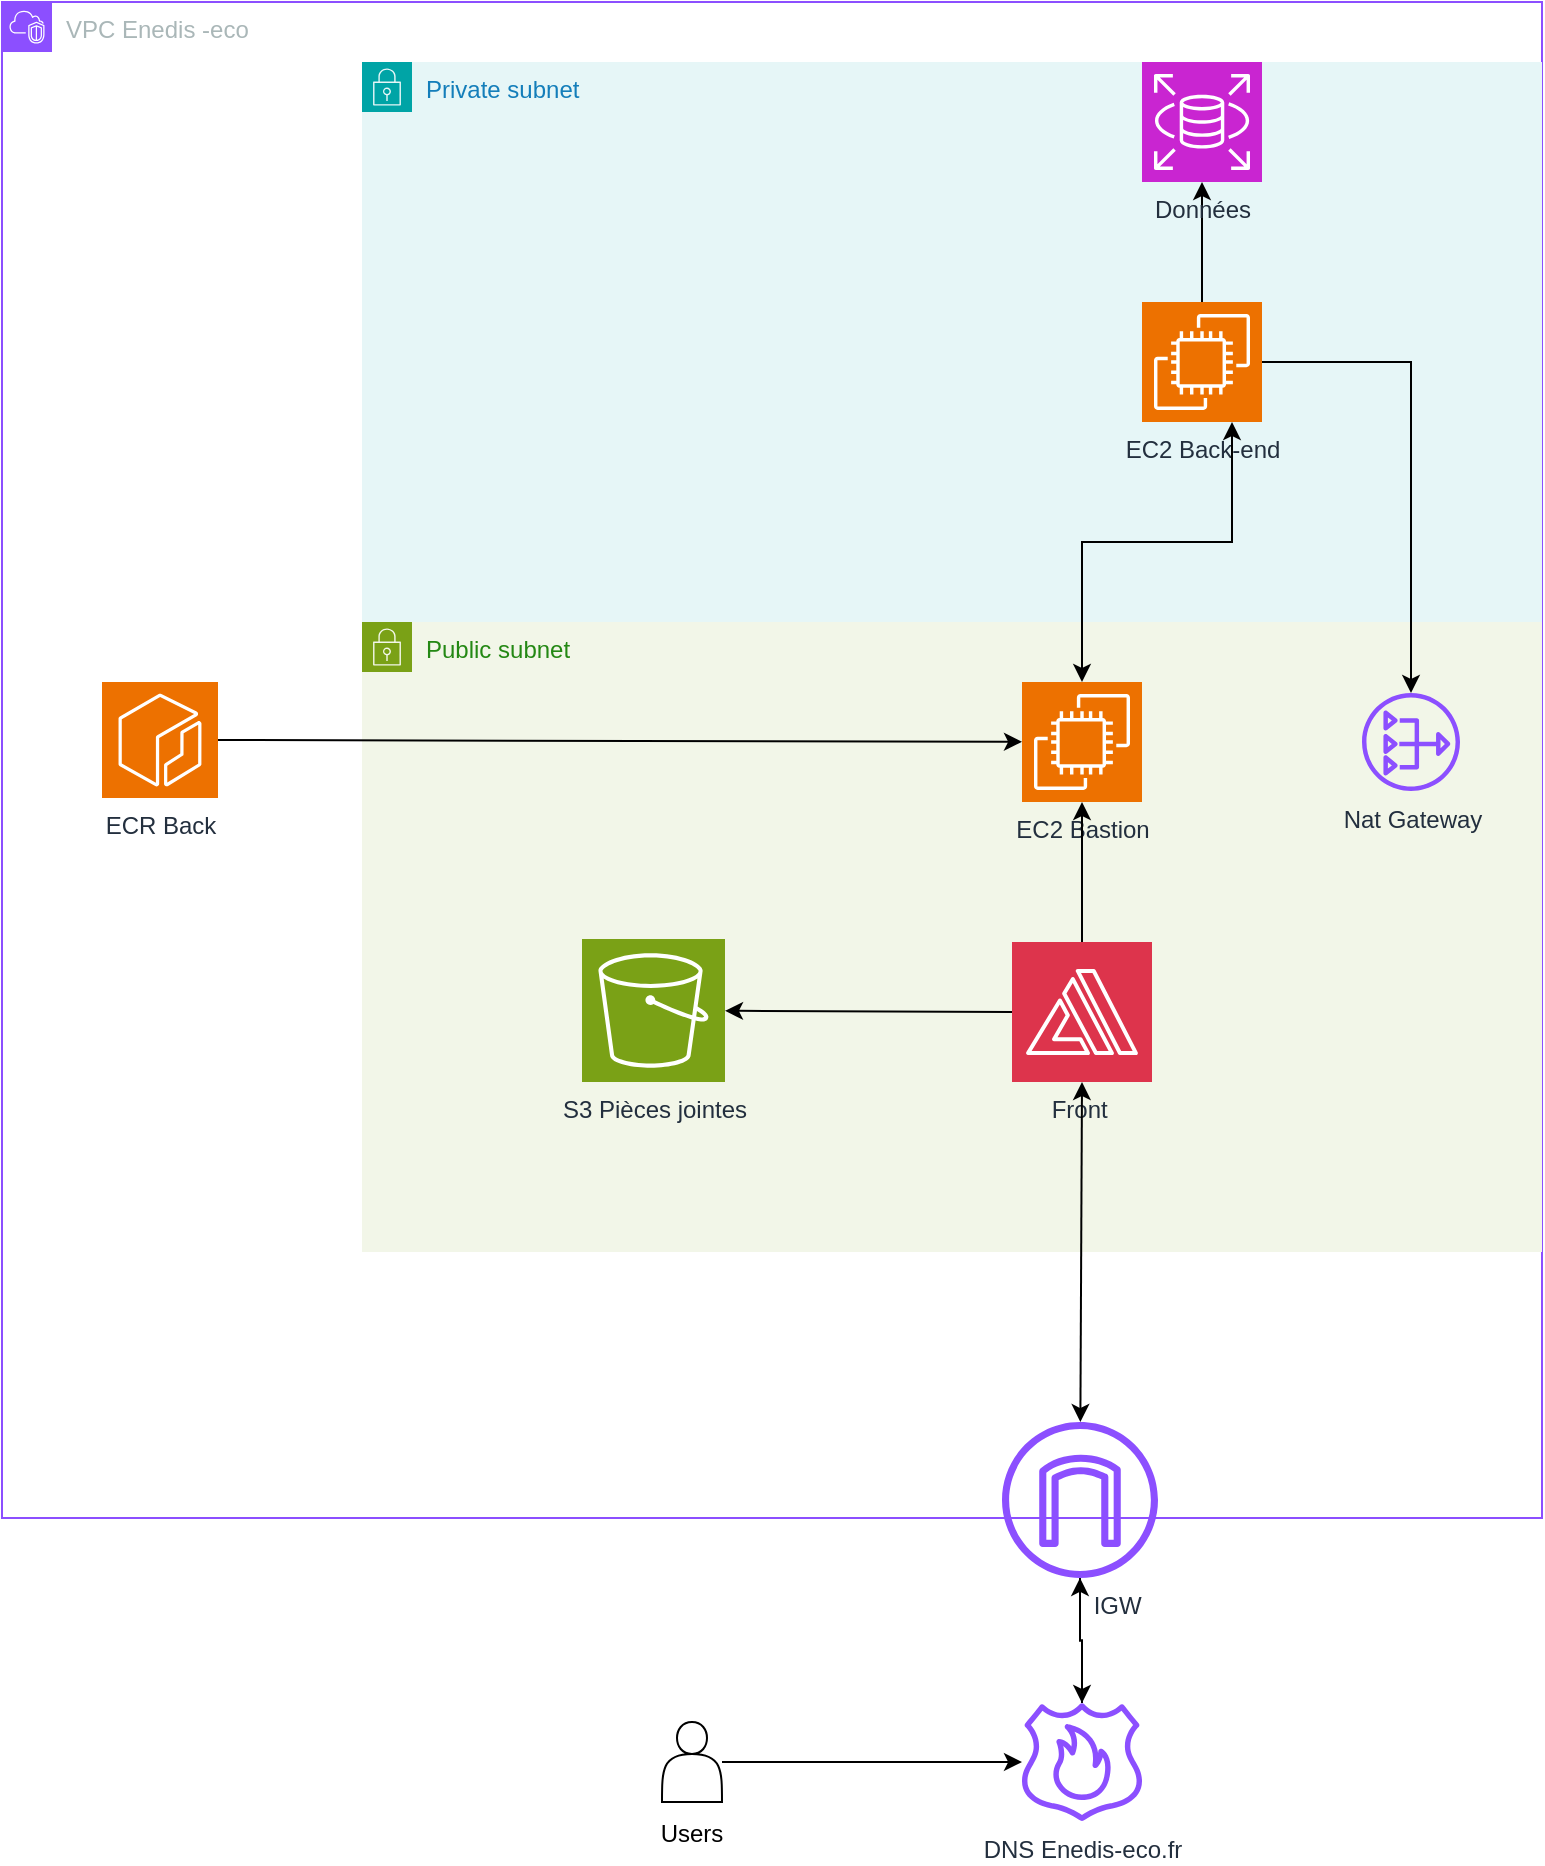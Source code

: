 <mxfile version="23.1.2" type="github">
  <diagram name="Page-1" id="UAjVmTnlj2uXrMLPeRVk">
    <mxGraphModel dx="932" dy="1299" grid="1" gridSize="10" guides="1" tooltips="1" connect="1" arrows="1" fold="1" page="1" pageScale="1" pageWidth="827" pageHeight="1169" math="0" shadow="0">
      <root>
        <mxCell id="0" />
        <mxCell id="1" parent="0" />
        <mxCell id="N-OTAbQb7IdHJ-ApCSyE-1" value="VPC Enedis -eco" style="points=[[0,0],[0.25,0],[0.5,0],[0.75,0],[1,0],[1,0.25],[1,0.5],[1,0.75],[1,1],[0.75,1],[0.5,1],[0.25,1],[0,1],[0,0.75],[0,0.5],[0,0.25]];outlineConnect=0;gradientColor=none;html=1;whiteSpace=wrap;fontSize=12;fontStyle=0;container=1;pointerEvents=0;collapsible=0;recursiveResize=0;shape=mxgraph.aws4.group;grIcon=mxgraph.aws4.group_vpc2;strokeColor=#8C4FFF;fillColor=none;verticalAlign=top;align=left;spacingLeft=30;fontColor=#AAB7B8;dashed=0;rotation=0;" vertex="1" parent="1">
          <mxGeometry x="20" y="210" width="770" height="758" as="geometry" />
        </mxCell>
        <mxCell id="N-OTAbQb7IdHJ-ApCSyE-2" value="Public subnet" style="points=[[0,0],[0.25,0],[0.5,0],[0.75,0],[1,0],[1,0.25],[1,0.5],[1,0.75],[1,1],[0.75,1],[0.5,1],[0.25,1],[0,1],[0,0.75],[0,0.5],[0,0.25]];outlineConnect=0;gradientColor=none;html=1;whiteSpace=wrap;fontSize=12;fontStyle=0;container=1;pointerEvents=0;collapsible=0;recursiveResize=0;shape=mxgraph.aws4.group;grIcon=mxgraph.aws4.group_security_group;grStroke=0;strokeColor=#7AA116;fillColor=#F2F6E8;verticalAlign=top;align=left;spacingLeft=30;fontColor=#248814;dashed=0;" vertex="1" parent="N-OTAbQb7IdHJ-ApCSyE-1">
          <mxGeometry x="180" y="310" width="590" height="315" as="geometry" />
        </mxCell>
        <mxCell id="N-OTAbQb7IdHJ-ApCSyE-4" value="EC2 Bastion" style="sketch=0;points=[[0,0,0],[0.25,0,0],[0.5,0,0],[0.75,0,0],[1,0,0],[0,1,0],[0.25,1,0],[0.5,1,0],[0.75,1,0],[1,1,0],[0,0.25,0],[0,0.5,0],[0,0.75,0],[1,0.25,0],[1,0.5,0],[1,0.75,0]];outlineConnect=0;fontColor=#232F3E;fillColor=#ED7100;strokeColor=#ffffff;dashed=0;verticalLabelPosition=bottom;verticalAlign=top;align=center;html=1;fontSize=12;fontStyle=0;aspect=fixed;shape=mxgraph.aws4.resourceIcon;resIcon=mxgraph.aws4.ec2;" vertex="1" parent="N-OTAbQb7IdHJ-ApCSyE-2">
          <mxGeometry x="330" y="30" width="60" height="60" as="geometry" />
        </mxCell>
        <mxCell id="N-OTAbQb7IdHJ-ApCSyE-12" value="S3 Pièces jointes" style="sketch=0;points=[[0,0,0],[0.25,0,0],[0.5,0,0],[0.75,0,0],[1,0,0],[0,1,0],[0.25,1,0],[0.5,1,0],[0.75,1,0],[1,1,0],[0,0.25,0],[0,0.5,0],[0,0.75,0],[1,0.25,0],[1,0.5,0],[1,0.75,0]];outlineConnect=0;fontColor=#232F3E;fillColor=#7AA116;strokeColor=#ffffff;dashed=0;verticalLabelPosition=bottom;verticalAlign=top;align=center;html=1;fontSize=12;fontStyle=0;aspect=fixed;shape=mxgraph.aws4.resourceIcon;resIcon=mxgraph.aws4.s3;" vertex="1" parent="N-OTAbQb7IdHJ-ApCSyE-2">
          <mxGeometry x="110" y="158.5" width="71.5" height="71.5" as="geometry" />
        </mxCell>
        <mxCell id="N-OTAbQb7IdHJ-ApCSyE-16" value="" style="edgeStyle=orthogonalEdgeStyle;rounded=0;orthogonalLoop=1;jettySize=auto;html=1;" edge="1" parent="N-OTAbQb7IdHJ-ApCSyE-2" source="N-OTAbQb7IdHJ-ApCSyE-14" target="N-OTAbQb7IdHJ-ApCSyE-4">
          <mxGeometry relative="1" as="geometry" />
        </mxCell>
        <mxCell id="N-OTAbQb7IdHJ-ApCSyE-14" value="Front&amp;nbsp;" style="sketch=0;points=[[0,0,0],[0.25,0,0],[0.5,0,0],[0.75,0,0],[1,0,0],[0,1,0],[0.25,1,0],[0.5,1,0],[0.75,1,0],[1,1,0],[0,0.25,0],[0,0.5,0],[0,0.75,0],[1,0.25,0],[1,0.5,0],[1,0.75,0]];outlineConnect=0;fontColor=#232F3E;fillColor=#DD344C;strokeColor=#ffffff;dashed=0;verticalLabelPosition=bottom;verticalAlign=top;align=center;html=1;fontSize=12;fontStyle=0;aspect=fixed;shape=mxgraph.aws4.resourceIcon;resIcon=mxgraph.aws4.amplify;" vertex="1" parent="N-OTAbQb7IdHJ-ApCSyE-2">
          <mxGeometry x="325" y="160" width="70" height="70" as="geometry" />
        </mxCell>
        <mxCell id="N-OTAbQb7IdHJ-ApCSyE-17" value="" style="endArrow=classic;html=1;rounded=0;exitX=0;exitY=0.5;exitDx=0;exitDy=0;exitPerimeter=0;" edge="1" parent="N-OTAbQb7IdHJ-ApCSyE-2" source="N-OTAbQb7IdHJ-ApCSyE-14" target="N-OTAbQb7IdHJ-ApCSyE-12">
          <mxGeometry width="50" height="50" relative="1" as="geometry">
            <mxPoint x="240" y="190" as="sourcePoint" />
            <mxPoint x="290" y="140" as="targetPoint" />
          </mxGeometry>
        </mxCell>
        <mxCell id="N-OTAbQb7IdHJ-ApCSyE-26" value="Nat Gateway&lt;br&gt;" style="sketch=0;outlineConnect=0;fontColor=#232F3E;gradientColor=none;fillColor=#8C4FFF;strokeColor=none;dashed=0;verticalLabelPosition=bottom;verticalAlign=top;align=center;html=1;fontSize=12;fontStyle=0;aspect=fixed;pointerEvents=1;shape=mxgraph.aws4.nat_gateway;" vertex="1" parent="N-OTAbQb7IdHJ-ApCSyE-2">
          <mxGeometry x="500" y="35.5" width="49" height="49" as="geometry" />
        </mxCell>
        <mxCell id="N-OTAbQb7IdHJ-ApCSyE-7" value="ECR Back" style="sketch=0;points=[[0,0,0],[0.25,0,0],[0.5,0,0],[0.75,0,0],[1,0,0],[0,1,0],[0.25,1,0],[0.5,1,0],[0.75,1,0],[1,1,0],[0,0.25,0],[0,0.5,0],[0,0.75,0],[1,0.25,0],[1,0.5,0],[1,0.75,0]];outlineConnect=0;fontColor=#232F3E;fillColor=#ED7100;strokeColor=#ffffff;dashed=0;verticalLabelPosition=bottom;verticalAlign=top;align=center;html=1;fontSize=12;fontStyle=0;aspect=fixed;shape=mxgraph.aws4.resourceIcon;resIcon=mxgraph.aws4.ecr;" vertex="1" parent="N-OTAbQb7IdHJ-ApCSyE-1">
          <mxGeometry x="50" y="340" width="58" height="58" as="geometry" />
        </mxCell>
        <mxCell id="N-OTAbQb7IdHJ-ApCSyE-10" value="" style="endArrow=classic;html=1;rounded=0;exitX=1;exitY=0.5;exitDx=0;exitDy=0;exitPerimeter=0;" edge="1" parent="N-OTAbQb7IdHJ-ApCSyE-1" source="N-OTAbQb7IdHJ-ApCSyE-7" target="N-OTAbQb7IdHJ-ApCSyE-4">
          <mxGeometry width="50" height="50" relative="1" as="geometry">
            <mxPoint x="200" y="425" as="sourcePoint" />
            <mxPoint x="250" y="375" as="targetPoint" />
          </mxGeometry>
        </mxCell>
        <mxCell id="N-OTAbQb7IdHJ-ApCSyE-11" value="&amp;nbsp; &amp;nbsp; &amp;nbsp; &amp;nbsp; &amp;nbsp; &amp;nbsp;IGW&lt;br&gt;&amp;nbsp;" style="sketch=0;outlineConnect=0;fontColor=#232F3E;gradientColor=none;fillColor=#8C4FFF;strokeColor=none;dashed=0;verticalLabelPosition=bottom;verticalAlign=top;align=center;html=1;fontSize=12;fontStyle=0;aspect=fixed;pointerEvents=1;shape=mxgraph.aws4.internet_gateway;" vertex="1" parent="N-OTAbQb7IdHJ-ApCSyE-1">
          <mxGeometry x="500" y="710" width="78" height="78" as="geometry" />
        </mxCell>
        <mxCell id="N-OTAbQb7IdHJ-ApCSyE-20" value="" style="endArrow=classic;startArrow=classic;html=1;rounded=0;entryX=0.5;entryY=1;entryDx=0;entryDy=0;entryPerimeter=0;" edge="1" parent="N-OTAbQb7IdHJ-ApCSyE-1" source="N-OTAbQb7IdHJ-ApCSyE-11" target="N-OTAbQb7IdHJ-ApCSyE-14">
          <mxGeometry width="50" height="50" relative="1" as="geometry">
            <mxPoint x="505" y="620" as="sourcePoint" />
            <mxPoint x="555" y="570" as="targetPoint" />
          </mxGeometry>
        </mxCell>
        <mxCell id="N-OTAbQb7IdHJ-ApCSyE-3" value="Private subnet" style="points=[[0,0],[0.25,0],[0.5,0],[0.75,0],[1,0],[1,0.25],[1,0.5],[1,0.75],[1,1],[0.75,1],[0.5,1],[0.25,1],[0,1],[0,0.75],[0,0.5],[0,0.25]];outlineConnect=0;gradientColor=none;html=1;whiteSpace=wrap;fontSize=12;fontStyle=0;container=1;pointerEvents=0;collapsible=0;recursiveResize=0;shape=mxgraph.aws4.group;grIcon=mxgraph.aws4.group_security_group;grStroke=0;strokeColor=#00A4A6;fillColor=#E6F6F7;verticalAlign=top;align=left;spacingLeft=30;fontColor=#147EBA;dashed=0;" vertex="1" parent="1">
          <mxGeometry x="200" y="240" width="590" height="280" as="geometry" />
        </mxCell>
        <mxCell id="N-OTAbQb7IdHJ-ApCSyE-18" value="" style="edgeStyle=orthogonalEdgeStyle;rounded=0;orthogonalLoop=1;jettySize=auto;html=1;" edge="1" parent="N-OTAbQb7IdHJ-ApCSyE-3" source="N-OTAbQb7IdHJ-ApCSyE-5" target="N-OTAbQb7IdHJ-ApCSyE-13">
          <mxGeometry relative="1" as="geometry" />
        </mxCell>
        <mxCell id="N-OTAbQb7IdHJ-ApCSyE-5" value="EC2 Back-end" style="sketch=0;points=[[0,0,0],[0.25,0,0],[0.5,0,0],[0.75,0,0],[1,0,0],[0,1,0],[0.25,1,0],[0.5,1,0],[0.75,1,0],[1,1,0],[0,0.25,0],[0,0.5,0],[0,0.75,0],[1,0.25,0],[1,0.5,0],[1,0.75,0]];outlineConnect=0;fontColor=#232F3E;fillColor=#ED7100;strokeColor=#ffffff;dashed=0;verticalLabelPosition=bottom;verticalAlign=top;align=center;html=1;fontSize=12;fontStyle=0;aspect=fixed;shape=mxgraph.aws4.resourceIcon;resIcon=mxgraph.aws4.ec2;" vertex="1" parent="N-OTAbQb7IdHJ-ApCSyE-3">
          <mxGeometry x="390" y="120" width="60" height="60" as="geometry" />
        </mxCell>
        <mxCell id="N-OTAbQb7IdHJ-ApCSyE-13" value="Données" style="sketch=0;points=[[0,0,0],[0.25,0,0],[0.5,0,0],[0.75,0,0],[1,0,0],[0,1,0],[0.25,1,0],[0.5,1,0],[0.75,1,0],[1,1,0],[0,0.25,0],[0,0.5,0],[0,0.75,0],[1,0.25,0],[1,0.5,0],[1,0.75,0]];outlineConnect=0;fontColor=#232F3E;fillColor=#C925D1;strokeColor=#ffffff;dashed=0;verticalLabelPosition=bottom;verticalAlign=top;align=center;html=1;fontSize=12;fontStyle=0;aspect=fixed;shape=mxgraph.aws4.resourceIcon;resIcon=mxgraph.aws4.rds;" vertex="1" parent="N-OTAbQb7IdHJ-ApCSyE-3">
          <mxGeometry x="390" width="60" height="60" as="geometry" />
        </mxCell>
        <mxCell id="N-OTAbQb7IdHJ-ApCSyE-8" value="" style="endArrow=classic;startArrow=classic;html=1;rounded=0;exitX=0.5;exitY=0;exitDx=0;exitDy=0;exitPerimeter=0;entryX=0.75;entryY=1;entryDx=0;entryDy=0;entryPerimeter=0;" edge="1" parent="1" source="N-OTAbQb7IdHJ-ApCSyE-4" target="N-OTAbQb7IdHJ-ApCSyE-5">
          <mxGeometry width="50" height="50" relative="1" as="geometry">
            <mxPoint x="720" y="510" as="sourcePoint" />
            <mxPoint x="770" y="460" as="targetPoint" />
            <Array as="points">
              <mxPoint x="560" y="480" />
              <mxPoint x="635" y="480" />
            </Array>
          </mxGeometry>
        </mxCell>
        <mxCell id="N-OTAbQb7IdHJ-ApCSyE-21" value="" style="edgeStyle=orthogonalEdgeStyle;rounded=0;orthogonalLoop=1;jettySize=auto;html=1;" edge="1" parent="1" source="N-OTAbQb7IdHJ-ApCSyE-19" target="N-OTAbQb7IdHJ-ApCSyE-11">
          <mxGeometry relative="1" as="geometry" />
        </mxCell>
        <mxCell id="N-OTAbQb7IdHJ-ApCSyE-19" value="DNS Enedis-eco.fr" style="sketch=0;outlineConnect=0;fontColor=#232F3E;gradientColor=none;fillColor=#8C4FFF;strokeColor=none;dashed=0;verticalLabelPosition=bottom;verticalAlign=top;align=center;html=1;fontSize=12;fontStyle=0;aspect=fixed;pointerEvents=1;shape=mxgraph.aws4.route_53_resolver_dns_firewall;" vertex="1" parent="1">
          <mxGeometry x="530" y="1060" width="60" height="60" as="geometry" />
        </mxCell>
        <mxCell id="N-OTAbQb7IdHJ-ApCSyE-22" value="" style="edgeStyle=orthogonalEdgeStyle;rounded=0;orthogonalLoop=1;jettySize=auto;html=1;" edge="1" parent="1" source="N-OTAbQb7IdHJ-ApCSyE-11" target="N-OTAbQb7IdHJ-ApCSyE-19">
          <mxGeometry relative="1" as="geometry" />
        </mxCell>
        <mxCell id="N-OTAbQb7IdHJ-ApCSyE-25" value="" style="edgeStyle=orthogonalEdgeStyle;rounded=0;orthogonalLoop=1;jettySize=auto;html=1;" edge="1" parent="1" source="N-OTAbQb7IdHJ-ApCSyE-23" target="N-OTAbQb7IdHJ-ApCSyE-19">
          <mxGeometry relative="1" as="geometry">
            <mxPoint x="460" y="1090" as="targetPoint" />
          </mxGeometry>
        </mxCell>
        <mxCell id="N-OTAbQb7IdHJ-ApCSyE-23" value="&lt;br&gt;&lt;br&gt;&lt;br&gt;&lt;br&gt;&lt;br&gt;Users" style="shape=actor;whiteSpace=wrap;html=1;" vertex="1" parent="1">
          <mxGeometry x="350" y="1070" width="30" height="40" as="geometry" />
        </mxCell>
        <mxCell id="N-OTAbQb7IdHJ-ApCSyE-27" style="edgeStyle=orthogonalEdgeStyle;rounded=0;orthogonalLoop=1;jettySize=auto;html=1;exitX=1;exitY=0.5;exitDx=0;exitDy=0;exitPerimeter=0;" edge="1" parent="1" source="N-OTAbQb7IdHJ-ApCSyE-5" target="N-OTAbQb7IdHJ-ApCSyE-26">
          <mxGeometry relative="1" as="geometry" />
        </mxCell>
      </root>
    </mxGraphModel>
  </diagram>
</mxfile>
